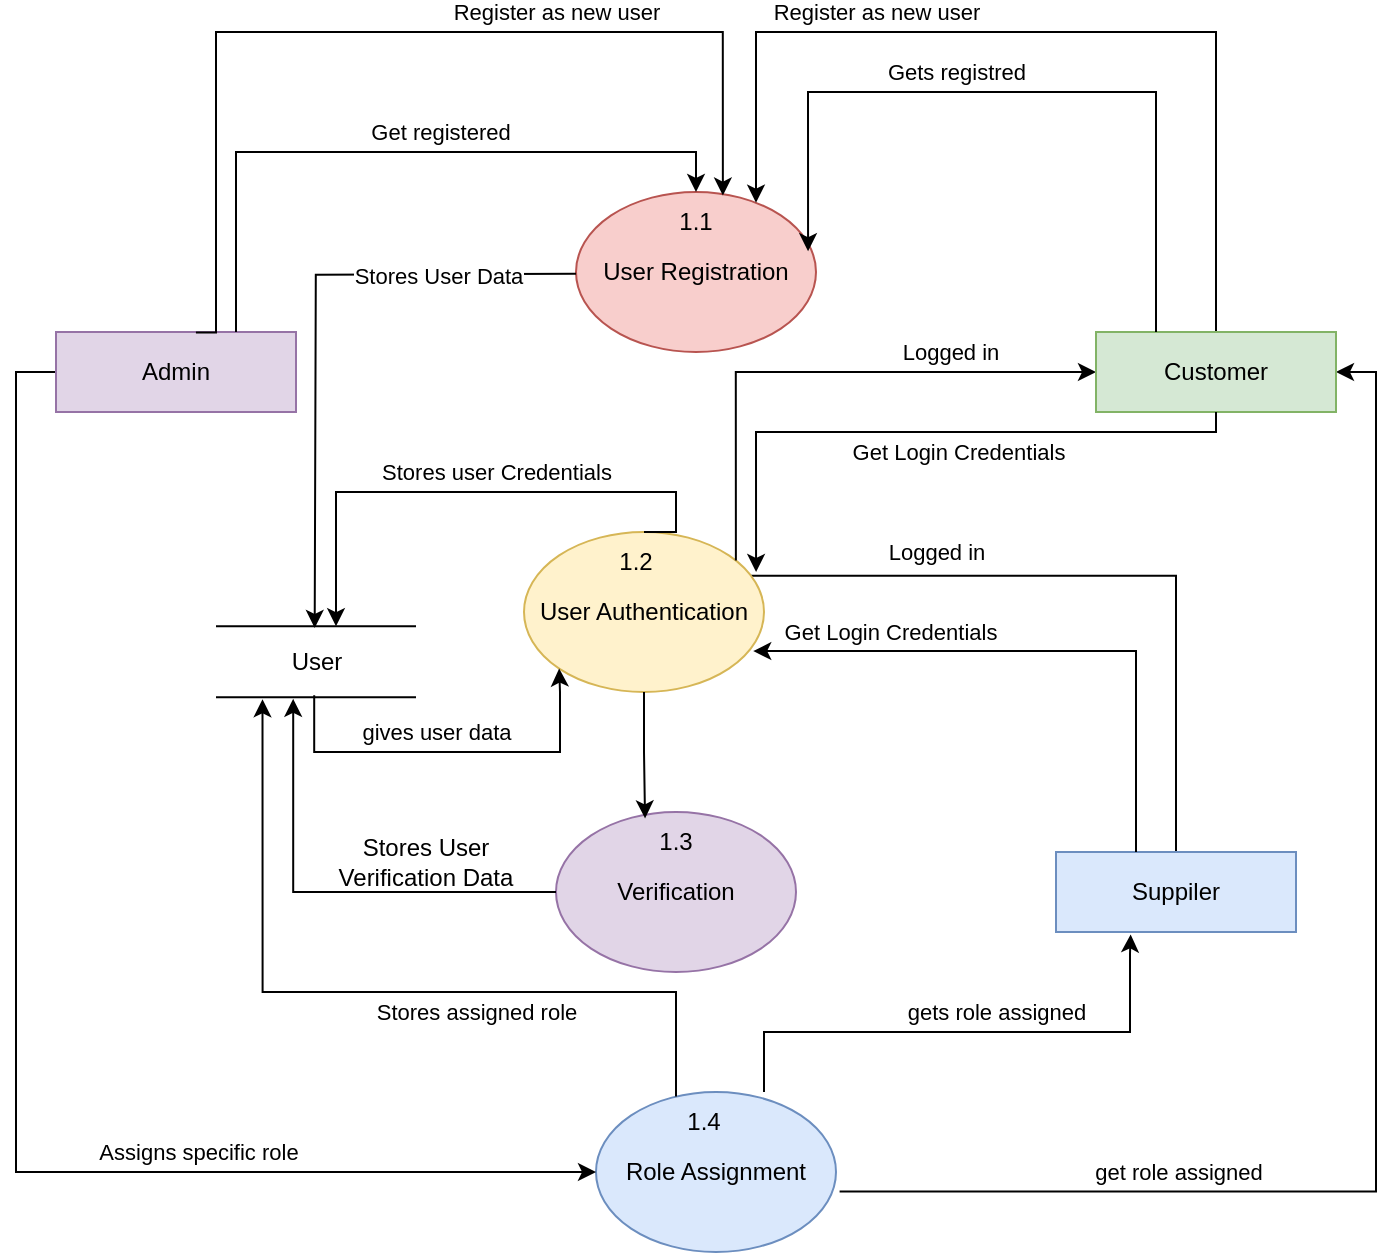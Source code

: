 <mxfile version="26.0.4">
  <diagram name="Page-1" id="Ul5-LBto5dhorNfV26UV">
    <mxGraphModel dx="1042" dy="565" grid="1" gridSize="10" guides="1" tooltips="1" connect="1" arrows="1" fold="1" page="1" pageScale="1" pageWidth="827" pageHeight="1169" math="0" shadow="0">
      <root>
        <mxCell id="0" />
        <mxCell id="1" parent="0" />
        <mxCell id="Gq8MpkualemQJBXAmug--2" value="User Registration" style="ellipse;whiteSpace=wrap;html=1;fillColor=#f8cecc;strokeColor=#b85450;" parent="1" vertex="1">
          <mxGeometry x="380" y="140" width="120" height="80" as="geometry" />
        </mxCell>
        <mxCell id="Gq8MpkualemQJBXAmug--46" style="edgeStyle=orthogonalEdgeStyle;rounded=0;orthogonalLoop=1;jettySize=auto;html=1;exitX=0.926;exitY=0.274;exitDx=0;exitDy=0;exitPerimeter=0;" parent="1" source="Gq8MpkualemQJBXAmug--3" edge="1">
          <mxGeometry relative="1" as="geometry">
            <mxPoint x="680" y="480" as="targetPoint" />
            <mxPoint x="474.0" y="330.003" as="sourcePoint" />
            <Array as="points">
              <mxPoint x="680" y="332" />
            </Array>
          </mxGeometry>
        </mxCell>
        <mxCell id="Gq8MpkualemQJBXAmug--47" value="Logged in" style="edgeLabel;html=1;align=center;verticalAlign=middle;resizable=0;points=[];" parent="Gq8MpkualemQJBXAmug--46" vertex="1" connectable="0">
          <mxGeometry x="-0.542" y="3" relative="1" as="geometry">
            <mxPoint x="12" y="-9" as="offset" />
          </mxGeometry>
        </mxCell>
        <mxCell id="Gq8MpkualemQJBXAmug--3" value="User Authentication" style="ellipse;whiteSpace=wrap;html=1;fillColor=#fff2cc;strokeColor=#d6b656;" parent="1" vertex="1">
          <mxGeometry x="354" y="310" width="120" height="80" as="geometry" />
        </mxCell>
        <mxCell id="Gq8MpkualemQJBXAmug--36" style="edgeStyle=orthogonalEdgeStyle;rounded=0;orthogonalLoop=1;jettySize=auto;html=1;entryX=1;entryY=0.5;entryDx=0;entryDy=0;exitX=1.015;exitY=0.622;exitDx=0;exitDy=0;exitPerimeter=0;" parent="1" source="Gq8MpkualemQJBXAmug--4" target="Gq8MpkualemQJBXAmug--6" edge="1">
          <mxGeometry relative="1" as="geometry">
            <mxPoint x="480" y="540" as="sourcePoint" />
            <mxPoint x="750" y="250" as="targetPoint" />
          </mxGeometry>
        </mxCell>
        <mxCell id="Gq8MpkualemQJBXAmug--37" value="get role assigned" style="edgeLabel;html=1;align=center;verticalAlign=middle;resizable=0;points=[];" parent="Gq8MpkualemQJBXAmug--36" vertex="1" connectable="0">
          <mxGeometry x="-0.517" y="-4" relative="1" as="geometry">
            <mxPoint y="-14" as="offset" />
          </mxGeometry>
        </mxCell>
        <mxCell id="Gq8MpkualemQJBXAmug--38" style="edgeStyle=orthogonalEdgeStyle;rounded=0;orthogonalLoop=1;jettySize=auto;html=1;entryX=0.311;entryY=1.03;entryDx=0;entryDy=0;exitX=1;exitY=0;exitDx=0;exitDy=0;entryPerimeter=0;" parent="1" source="Gq8MpkualemQJBXAmug--57" target="Gq8MpkualemQJBXAmug--7" edge="1">
          <mxGeometry relative="1" as="geometry">
            <mxPoint x="480" y="500" as="sourcePoint" />
            <mxPoint x="610" y="480" as="targetPoint" />
            <Array as="points">
              <mxPoint x="474" y="560" />
              <mxPoint x="657" y="560" />
              <mxPoint x="657" y="521" />
              <mxPoint x="657" y="521" />
            </Array>
          </mxGeometry>
        </mxCell>
        <mxCell id="Gq8MpkualemQJBXAmug--39" value="gets role assigned" style="edgeLabel;html=1;align=center;verticalAlign=middle;resizable=0;points=[];" parent="Gq8MpkualemQJBXAmug--38" vertex="1" connectable="0">
          <mxGeometry x="-0.024" y="2" relative="1" as="geometry">
            <mxPoint x="18" y="-8" as="offset" />
          </mxGeometry>
        </mxCell>
        <mxCell id="Gq8MpkualemQJBXAmug--4" value="Role Assignment" style="ellipse;whiteSpace=wrap;html=1;fillColor=#dae8fc;strokeColor=#6c8ebf;" parent="1" vertex="1">
          <mxGeometry x="390" y="590" width="120" height="80" as="geometry" />
        </mxCell>
        <mxCell id="Gq8MpkualemQJBXAmug--14" style="edgeStyle=orthogonalEdgeStyle;rounded=0;orthogonalLoop=1;jettySize=auto;html=1;entryX=0;entryY=0.5;entryDx=0;entryDy=0;" parent="1" source="Gq8MpkualemQJBXAmug--5" target="Gq8MpkualemQJBXAmug--4" edge="1">
          <mxGeometry relative="1" as="geometry">
            <Array as="points">
              <mxPoint x="100" y="230" />
              <mxPoint x="100" y="630" />
              <mxPoint x="370" y="630" />
            </Array>
          </mxGeometry>
        </mxCell>
        <mxCell id="Gq8MpkualemQJBXAmug--15" value="Assigns specific role" style="edgeLabel;html=1;align=center;verticalAlign=middle;resizable=0;points=[];" parent="Gq8MpkualemQJBXAmug--14" vertex="1" connectable="0">
          <mxGeometry x="0.439" y="3" relative="1" as="geometry">
            <mxPoint y="-7" as="offset" />
          </mxGeometry>
        </mxCell>
        <mxCell id="Gq8MpkualemQJBXAmug--5" value="Admin" style="rounded=0;whiteSpace=wrap;html=1;fillColor=#e1d5e7;strokeColor=#9673a6;" parent="1" vertex="1">
          <mxGeometry x="120" y="210" width="120" height="40" as="geometry" />
        </mxCell>
        <mxCell id="Gq8MpkualemQJBXAmug--31" style="edgeStyle=orthogonalEdgeStyle;rounded=0;orthogonalLoop=1;jettySize=auto;html=1;" parent="1" source="Gq8MpkualemQJBXAmug--6" target="Gq8MpkualemQJBXAmug--2" edge="1">
          <mxGeometry relative="1" as="geometry">
            <Array as="points">
              <mxPoint x="700" y="60" />
              <mxPoint x="470" y="60" />
            </Array>
          </mxGeometry>
        </mxCell>
        <mxCell id="Gq8MpkualemQJBXAmug--33" value="Register as new user" style="edgeLabel;html=1;align=center;verticalAlign=middle;resizable=0;points=[];" parent="Gq8MpkualemQJBXAmug--31" vertex="1" connectable="0">
          <mxGeometry x="0.128" y="-2" relative="1" as="geometry">
            <mxPoint x="-58" y="-8" as="offset" />
          </mxGeometry>
        </mxCell>
        <mxCell id="Gq8MpkualemQJBXAmug--48" style="edgeStyle=orthogonalEdgeStyle;rounded=0;orthogonalLoop=1;jettySize=auto;html=1;endArrow=none;endFill=0;startArrow=classic;startFill=1;" parent="1" edge="1">
          <mxGeometry relative="1" as="geometry">
            <mxPoint x="640" y="230.003" as="sourcePoint" />
            <mxPoint x="459.947" y="324.226" as="targetPoint" />
            <Array as="points">
              <mxPoint x="460" y="229.95" />
            </Array>
          </mxGeometry>
        </mxCell>
        <mxCell id="Gq8MpkualemQJBXAmug--49" value="Logged in" style="edgeLabel;html=1;align=center;verticalAlign=middle;resizable=0;points=[];" parent="Gq8MpkualemQJBXAmug--48" vertex="1" connectable="0">
          <mxGeometry x="-0.469" y="-2" relative="1" as="geometry">
            <mxPoint y="-8" as="offset" />
          </mxGeometry>
        </mxCell>
        <mxCell id="Gq8MpkualemQJBXAmug--6" value="Customer" style="rounded=0;whiteSpace=wrap;html=1;fillColor=#d5e8d4;strokeColor=#82b366;" parent="1" vertex="1">
          <mxGeometry x="640" y="210" width="120" height="40" as="geometry" />
        </mxCell>
        <mxCell id="Gq8MpkualemQJBXAmug--7" value="Suppiler" style="rounded=0;whiteSpace=wrap;html=1;fillColor=#dae8fc;strokeColor=#6c8ebf;" parent="1" vertex="1">
          <mxGeometry x="620" y="470" width="120" height="40" as="geometry" />
        </mxCell>
        <mxCell id="Gq8MpkualemQJBXAmug--8" style="edgeStyle=orthogonalEdgeStyle;rounded=0;orthogonalLoop=1;jettySize=auto;html=1;entryX=0.612;entryY=0.022;entryDx=0;entryDy=0;entryPerimeter=0;exitX=0.583;exitY=0.005;exitDx=0;exitDy=0;exitPerimeter=0;" parent="1" source="Gq8MpkualemQJBXAmug--5" target="Gq8MpkualemQJBXAmug--2" edge="1">
          <mxGeometry relative="1" as="geometry">
            <mxPoint x="200" y="200" as="sourcePoint" />
            <mxPoint x="454.76" y="134.4" as="targetPoint" />
            <Array as="points">
              <mxPoint x="200" y="60" />
              <mxPoint x="453" y="60" />
            </Array>
          </mxGeometry>
        </mxCell>
        <mxCell id="Gq8MpkualemQJBXAmug--9" value="Register as new user" style="edgeLabel;html=1;align=center;verticalAlign=middle;resizable=0;points=[];rotation=0;" parent="Gq8MpkualemQJBXAmug--8" vertex="1" connectable="0">
          <mxGeometry x="-0.031" y="-2" relative="1" as="geometry">
            <mxPoint x="90" y="-12" as="offset" />
          </mxGeometry>
        </mxCell>
        <mxCell id="Gq8MpkualemQJBXAmug--10" style="edgeStyle=orthogonalEdgeStyle;rounded=0;orthogonalLoop=1;jettySize=auto;html=1;entryX=0.75;entryY=0;entryDx=0;entryDy=0;exitX=0.5;exitY=0;exitDx=0;exitDy=0;startArrow=classic;startFill=1;endArrow=none;endFill=0;" parent="1" source="Gq8MpkualemQJBXAmug--2" target="Gq8MpkualemQJBXAmug--5" edge="1">
          <mxGeometry relative="1" as="geometry">
            <mxPoint x="370" y="130" as="sourcePoint" />
            <mxPoint x="220.8" y="160.8" as="targetPoint" />
          </mxGeometry>
        </mxCell>
        <mxCell id="Gq8MpkualemQJBXAmug--12" value="Get registered" style="edgeLabel;html=1;align=center;verticalAlign=middle;resizable=0;points=[];" parent="Gq8MpkualemQJBXAmug--10" vertex="1" connectable="0">
          <mxGeometry x="-0.127" y="2" relative="1" as="geometry">
            <mxPoint y="-12" as="offset" />
          </mxGeometry>
        </mxCell>
        <mxCell id="Gq8MpkualemQJBXAmug--17" value="" style="shape=link;html=1;rounded=0;width=35.455;" parent="1" edge="1">
          <mxGeometry width="100" relative="1" as="geometry">
            <mxPoint x="200" y="374.9" as="sourcePoint" />
            <mxPoint x="300" y="374.9" as="targetPoint" />
          </mxGeometry>
        </mxCell>
        <mxCell id="Gq8MpkualemQJBXAmug--25" style="edgeStyle=orthogonalEdgeStyle;rounded=0;orthogonalLoop=1;jettySize=auto;html=1;exitX=0.482;exitY=1.055;exitDx=0;exitDy=0;exitPerimeter=0;entryX=0;entryY=1;entryDx=0;entryDy=0;" parent="1" source="Gq8MpkualemQJBXAmug--19" target="Gq8MpkualemQJBXAmug--3" edge="1">
          <mxGeometry relative="1" as="geometry">
            <mxPoint x="250" y="400" as="sourcePoint" />
            <Array as="points">
              <mxPoint x="249" y="420" />
              <mxPoint x="372" y="420" />
              <mxPoint x="372" y="390" />
              <mxPoint x="372" y="390" />
            </Array>
            <mxPoint x="414" y="390" as="targetPoint" />
          </mxGeometry>
        </mxCell>
        <mxCell id="Gq8MpkualemQJBXAmug--28" value="gives user data" style="edgeLabel;html=1;align=center;verticalAlign=middle;resizable=0;points=[];" parent="Gq8MpkualemQJBXAmug--25" vertex="1" connectable="0">
          <mxGeometry x="-0.078" y="-1" relative="1" as="geometry">
            <mxPoint y="-11" as="offset" />
          </mxGeometry>
        </mxCell>
        <mxCell id="Gq8MpkualemQJBXAmug--19" value="User" style="text;html=1;align=center;verticalAlign=middle;resizable=0;points=[];autosize=1;strokeColor=none;fillColor=none;" parent="1" vertex="1">
          <mxGeometry x="225" y="360" width="50" height="30" as="geometry" />
        </mxCell>
        <mxCell id="Gq8MpkualemQJBXAmug--21" style="edgeStyle=orthogonalEdgeStyle;rounded=0;orthogonalLoop=1;jettySize=auto;html=1;entryX=0.487;entryY=-0.03;entryDx=0;entryDy=0;entryPerimeter=0;" parent="1" edge="1">
          <mxGeometry relative="1" as="geometry">
            <mxPoint x="380" y="180.9" as="sourcePoint" />
            <mxPoint x="249.35" y="358" as="targetPoint" />
          </mxGeometry>
        </mxCell>
        <mxCell id="Gq8MpkualemQJBXAmug--22" value="Stores User Data" style="edgeLabel;html=1;align=center;verticalAlign=middle;resizable=0;points=[];" parent="Gq8MpkualemQJBXAmug--21" vertex="1" connectable="0">
          <mxGeometry x="-0.391" y="1" relative="1" as="geometry">
            <mxPoint x="24" y="-1" as="offset" />
          </mxGeometry>
        </mxCell>
        <mxCell id="Gq8MpkualemQJBXAmug--23" style="edgeStyle=orthogonalEdgeStyle;rounded=0;orthogonalLoop=1;jettySize=auto;html=1;entryX=0.967;entryY=-0.03;entryDx=0;entryDy=0;entryPerimeter=0;exitX=0.5;exitY=0;exitDx=0;exitDy=0;" parent="1" source="Gq8MpkualemQJBXAmug--3" edge="1">
          <mxGeometry relative="1" as="geometry">
            <mxPoint x="356.65" y="350.0" as="sourcePoint" />
            <mxPoint x="260.0" y="357.1" as="targetPoint" />
            <Array as="points">
              <mxPoint x="430" y="290" />
              <mxPoint x="260" y="290" />
            </Array>
          </mxGeometry>
        </mxCell>
        <mxCell id="Gq8MpkualemQJBXAmug--24" value="Stores user Credentials" style="edgeLabel;html=1;align=center;verticalAlign=middle;resizable=0;points=[];" parent="Gq8MpkualemQJBXAmug--23" vertex="1" connectable="0">
          <mxGeometry x="-0.073" y="3" relative="1" as="geometry">
            <mxPoint y="-13" as="offset" />
          </mxGeometry>
        </mxCell>
        <mxCell id="Gq8MpkualemQJBXAmug--29" style="edgeStyle=orthogonalEdgeStyle;rounded=0;orthogonalLoop=1;jettySize=auto;html=1;entryX=-0.035;entryY=1.121;entryDx=0;entryDy=0;entryPerimeter=0;" parent="1" source="Gq8MpkualemQJBXAmug--4" target="Gq8MpkualemQJBXAmug--19" edge="1">
          <mxGeometry relative="1" as="geometry">
            <Array as="points">
              <mxPoint x="430" y="540" />
              <mxPoint x="223" y="540" />
            </Array>
            <mxPoint x="430" y="560" as="sourcePoint" />
          </mxGeometry>
        </mxCell>
        <mxCell id="Gq8MpkualemQJBXAmug--30" value="Stores assigned role" style="edgeLabel;html=1;align=center;verticalAlign=middle;resizable=0;points=[];" parent="Gq8MpkualemQJBXAmug--29" vertex="1" connectable="0">
          <mxGeometry x="-0.1" y="2" relative="1" as="geometry">
            <mxPoint x="30" y="8" as="offset" />
          </mxGeometry>
        </mxCell>
        <mxCell id="Gq8MpkualemQJBXAmug--34" style="edgeStyle=orthogonalEdgeStyle;rounded=0;orthogonalLoop=1;jettySize=auto;html=1;entryX=0.967;entryY=0.37;entryDx=0;entryDy=0;entryPerimeter=0;" parent="1" source="Gq8MpkualemQJBXAmug--6" target="Gq8MpkualemQJBXAmug--2" edge="1">
          <mxGeometry relative="1" as="geometry">
            <Array as="points">
              <mxPoint x="670" y="90" />
              <mxPoint x="496" y="90" />
            </Array>
          </mxGeometry>
        </mxCell>
        <mxCell id="Gq8MpkualemQJBXAmug--35" value="Gets registred" style="edgeLabel;html=1;align=center;verticalAlign=middle;resizable=0;points=[];" parent="Gq8MpkualemQJBXAmug--34" vertex="1" connectable="0">
          <mxGeometry x="0.191" y="1" relative="1" as="geometry">
            <mxPoint x="2" y="-11" as="offset" />
          </mxGeometry>
        </mxCell>
        <mxCell id="Gq8MpkualemQJBXAmug--43" style="edgeStyle=orthogonalEdgeStyle;rounded=0;orthogonalLoop=1;jettySize=auto;html=1;entryX=0.955;entryY=0.744;entryDx=0;entryDy=0;entryPerimeter=0;" parent="1" source="Gq8MpkualemQJBXAmug--7" target="Gq8MpkualemQJBXAmug--3" edge="1">
          <mxGeometry relative="1" as="geometry">
            <mxPoint x="718.24" y="467.68" as="sourcePoint" />
            <mxPoint x="560.0" y="340.0" as="targetPoint" />
            <Array as="points">
              <mxPoint x="660" y="370" />
            </Array>
          </mxGeometry>
        </mxCell>
        <mxCell id="Gq8MpkualemQJBXAmug--45" value="Get Login Credentials" style="edgeLabel;html=1;align=center;verticalAlign=middle;resizable=0;points=[];" parent="Gq8MpkualemQJBXAmug--43" vertex="1" connectable="0">
          <mxGeometry x="0.53" y="1" relative="1" as="geometry">
            <mxPoint y="-11" as="offset" />
          </mxGeometry>
        </mxCell>
        <mxCell id="Gq8MpkualemQJBXAmug--51" style="edgeStyle=orthogonalEdgeStyle;rounded=0;orthogonalLoop=1;jettySize=auto;html=1;entryX=0.967;entryY=0.25;entryDx=0;entryDy=0;entryPerimeter=0;" parent="1" source="Gq8MpkualemQJBXAmug--6" target="Gq8MpkualemQJBXAmug--3" edge="1">
          <mxGeometry relative="1" as="geometry">
            <Array as="points">
              <mxPoint x="700" y="260" />
              <mxPoint x="470" y="260" />
            </Array>
          </mxGeometry>
        </mxCell>
        <mxCell id="Gq8MpkualemQJBXAmug--52" value="Get Login Credentials" style="edgeLabel;html=1;align=center;verticalAlign=middle;resizable=0;points=[];" parent="Gq8MpkualemQJBXAmug--51" vertex="1" connectable="0">
          <mxGeometry x="-0.125" relative="1" as="geometry">
            <mxPoint x="-4" y="10" as="offset" />
          </mxGeometry>
        </mxCell>
        <mxCell id="Gq8MpkualemQJBXAmug--55" value="1.1" style="text;html=1;align=center;verticalAlign=middle;whiteSpace=wrap;rounded=0;" parent="1" vertex="1">
          <mxGeometry x="410" y="140" width="60" height="30" as="geometry" />
        </mxCell>
        <mxCell id="Gq8MpkualemQJBXAmug--56" value="1.2" style="text;html=1;align=center;verticalAlign=middle;whiteSpace=wrap;rounded=0;" parent="1" vertex="1">
          <mxGeometry x="380" y="310" width="60" height="30" as="geometry" />
        </mxCell>
        <mxCell id="Gq8MpkualemQJBXAmug--57" value="1.4" style="text;html=1;align=center;verticalAlign=middle;whiteSpace=wrap;rounded=0;" parent="1" vertex="1">
          <mxGeometry x="414" y="590" width="60" height="30" as="geometry" />
        </mxCell>
        <mxCell id="n9-2xeiogiJ65iEGteET-1" value="Verification" style="ellipse;whiteSpace=wrap;html=1;fillColor=#e1d5e7;strokeColor=#9673a6;" parent="1" vertex="1">
          <mxGeometry x="370" y="450" width="120" height="80" as="geometry" />
        </mxCell>
        <mxCell id="n9-2xeiogiJ65iEGteET-3" style="edgeStyle=orthogonalEdgeStyle;rounded=0;orthogonalLoop=1;jettySize=auto;html=1;entryX=0.371;entryY=0.04;entryDx=0;entryDy=0;entryPerimeter=0;" parent="1" source="Gq8MpkualemQJBXAmug--3" target="n9-2xeiogiJ65iEGteET-1" edge="1">
          <mxGeometry relative="1" as="geometry" />
        </mxCell>
        <mxCell id="n9-2xeiogiJ65iEGteET-4" style="edgeStyle=orthogonalEdgeStyle;rounded=0;orthogonalLoop=1;jettySize=auto;html=1;entryX=0.272;entryY=1.114;entryDx=0;entryDy=0;entryPerimeter=0;" parent="1" source="n9-2xeiogiJ65iEGteET-1" target="Gq8MpkualemQJBXAmug--19" edge="1">
          <mxGeometry relative="1" as="geometry" />
        </mxCell>
        <mxCell id="n9-2xeiogiJ65iEGteET-5" value="1.3" style="text;html=1;align=center;verticalAlign=middle;whiteSpace=wrap;rounded=0;" parent="1" vertex="1">
          <mxGeometry x="400" y="450" width="60" height="30" as="geometry" />
        </mxCell>
        <mxCell id="n9-2xeiogiJ65iEGteET-6" value="Stores User Verification Data" style="text;html=1;align=center;verticalAlign=middle;whiteSpace=wrap;rounded=0;" parent="1" vertex="1">
          <mxGeometry x="260" y="460" width="90" height="30" as="geometry" />
        </mxCell>
      </root>
    </mxGraphModel>
  </diagram>
</mxfile>
